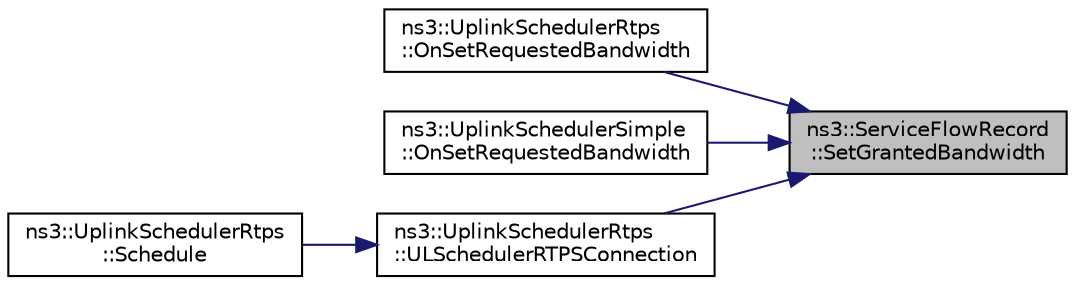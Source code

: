 digraph "ns3::ServiceFlowRecord::SetGrantedBandwidth"
{
 // LATEX_PDF_SIZE
  edge [fontname="Helvetica",fontsize="10",labelfontname="Helvetica",labelfontsize="10"];
  node [fontname="Helvetica",fontsize="10",shape=record];
  rankdir="RL";
  Node1 [label="ns3::ServiceFlowRecord\l::SetGrantedBandwidth",height=0.2,width=0.4,color="black", fillcolor="grey75", style="filled", fontcolor="black",tooltip="set the granted bandwidth"];
  Node1 -> Node2 [dir="back",color="midnightblue",fontsize="10",style="solid",fontname="Helvetica"];
  Node2 [label="ns3::UplinkSchedulerRtps\l::OnSetRequestedBandwidth",height=0.2,width=0.4,color="black", fillcolor="white", style="filled",URL="$classns3_1_1_uplink_scheduler_rtps.html#ad6e66597b048a59cb95ea3c620b59c2c",tooltip="Set requested bandwidth function."];
  Node1 -> Node3 [dir="back",color="midnightblue",fontsize="10",style="solid",fontname="Helvetica"];
  Node3 [label="ns3::UplinkSchedulerSimple\l::OnSetRequestedBandwidth",height=0.2,width=0.4,color="black", fillcolor="white", style="filled",URL="$classns3_1_1_uplink_scheduler_simple.html#aaa8e256d55a73d4fd25a04c556e4104a",tooltip="Set requested bandwidth function."];
  Node1 -> Node4 [dir="back",color="midnightblue",fontsize="10",style="solid",fontname="Helvetica"];
  Node4 [label="ns3::UplinkSchedulerRtps\l::ULSchedulerRTPSConnection",height=0.2,width=0.4,color="black", fillcolor="white", style="filled",URL="$classns3_1_1_uplink_scheduler_rtps.html#aee60dd2773cd1404f6efe04373b567ea",tooltip="Uplink Scheduler for rtPS connections."];
  Node4 -> Node5 [dir="back",color="midnightblue",fontsize="10",style="solid",fontname="Helvetica"];
  Node5 [label="ns3::UplinkSchedulerRtps\l::Schedule",height=0.2,width=0.4,color="black", fillcolor="white", style="filled",URL="$classns3_1_1_uplink_scheduler_rtps.html#a3863d85ca853d4b8b1033a38d0ff9dcd",tooltip="Schedule function."];
}

